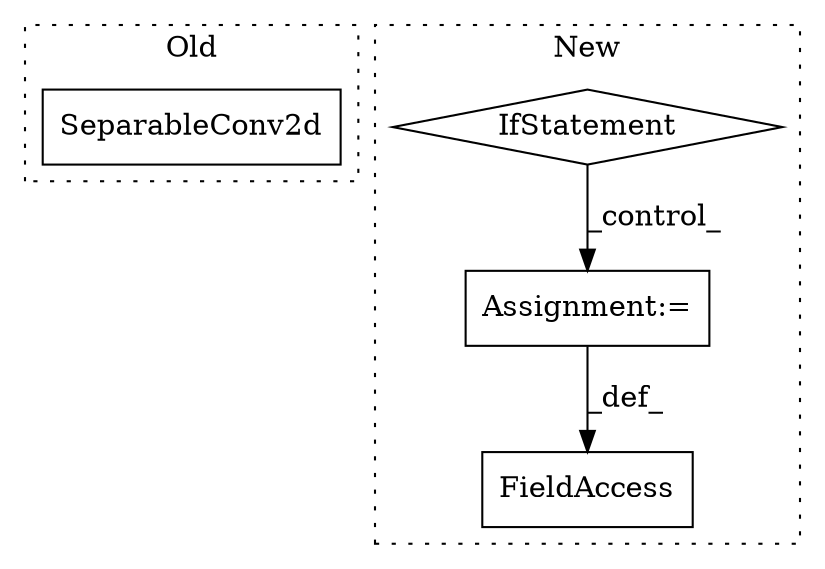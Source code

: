 digraph G {
subgraph cluster0 {
1 [label="SeparableConv2d" a="32" s="4102,4173" l="16,1" shape="box"];
label = "Old";
style="dotted";
}
subgraph cluster1 {
2 [label="IfStatement" a="25" s="1110,1124" l="4,2" shape="diamond"];
3 [label="Assignment:=" a="7" s="1149" l="1" shape="box"];
4 [label="FieldAccess" a="22" s="1134" l="15" shape="box"];
label = "New";
style="dotted";
}
2 -> 3 [label="_control_"];
3 -> 4 [label="_def_"];
}